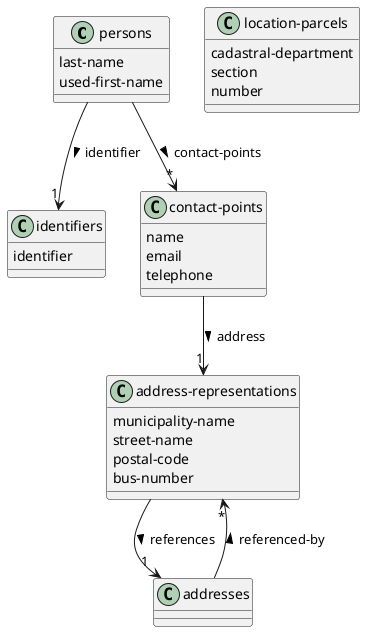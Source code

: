 @startuml
set namespaceSeparator none
class "persons"
"persons" : last-name
"persons" : used-first-name
"persons" --> "1" "identifiers" : identifier > 
"persons" --> "*" "contact-points" : contact-points > 
class "identifiers"
"identifiers" : identifier
class "addresses"
"addresses" --> "*" "address-representations" : referenced-by > 
class "location-parcels"
"location-parcels" : cadastral-department
"location-parcels" : section
"location-parcels" : number
class "address-representations"
"address-representations" : municipality-name
"address-representations" : street-name
"address-representations" : postal-code
"address-representations" : bus-number
"address-representations" --> "1" "addresses" : references > 
class "contact-points"
"contact-points" : name
"contact-points" : email
"contact-points" : telephone
"contact-points" --> "1" "address-representations" : address > 
@enduml
